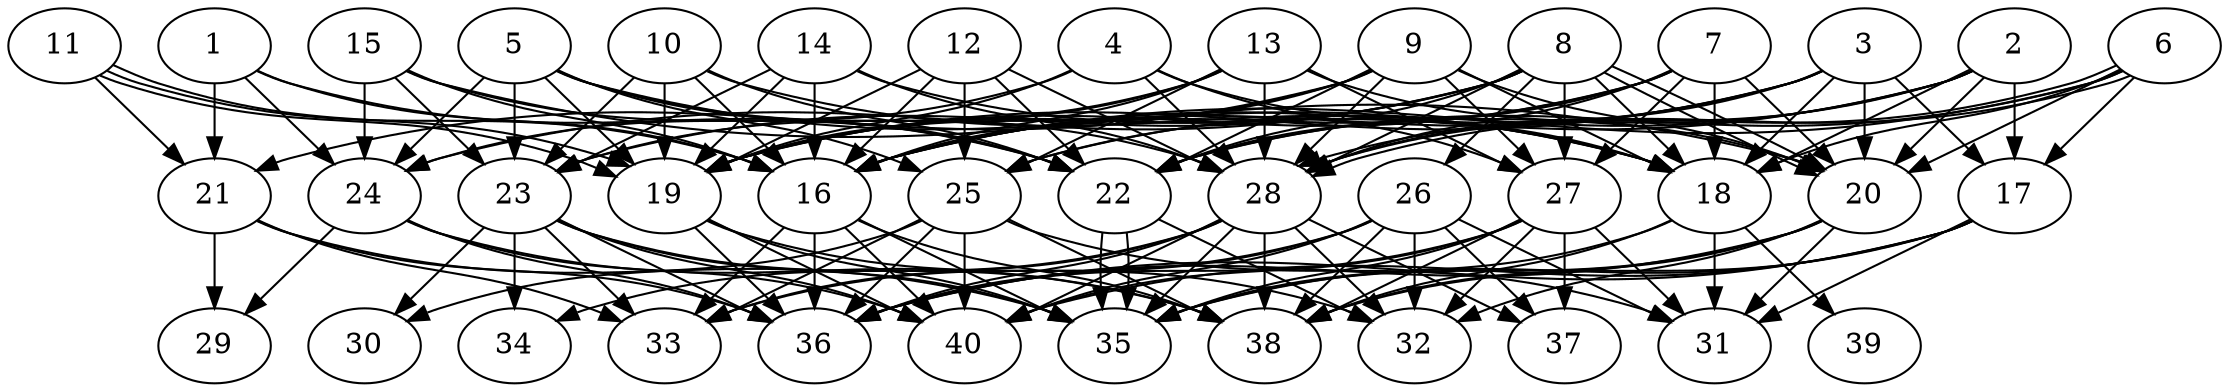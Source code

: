 // DAG automatically generated by daggen at Thu Oct  3 14:06:48 2019
// ./daggen --dot -n 40 --ccr 0.4 --fat 0.7 --regular 0.7 --density 0.9 --mindata 5242880 --maxdata 52428800 
digraph G {
  1 [size="112742400", alpha="0.11", expect_size="45096960"] 
  1 -> 16 [size ="45096960"]
  1 -> 21 [size ="45096960"]
  1 -> 22 [size ="45096960"]
  1 -> 24 [size ="45096960"]
  2 [size="81835520", alpha="0.08", expect_size="32734208"] 
  2 -> 16 [size ="32734208"]
  2 -> 17 [size ="32734208"]
  2 -> 18 [size ="32734208"]
  2 -> 20 [size ="32734208"]
  2 -> 22 [size ="32734208"]
  2 -> 25 [size ="32734208"]
  2 -> 28 [size ="32734208"]
  3 [size="61009920", alpha="0.18", expect_size="24403968"] 
  3 -> 16 [size ="24403968"]
  3 -> 17 [size ="24403968"]
  3 -> 18 [size ="24403968"]
  3 -> 19 [size ="24403968"]
  3 -> 20 [size ="24403968"]
  3 -> 25 [size ="24403968"]
  3 -> 28 [size ="24403968"]
  4 [size="104837120", alpha="0.02", expect_size="41934848"] 
  4 -> 18 [size ="41934848"]
  4 -> 19 [size ="41934848"]
  4 -> 24 [size ="41934848"]
  4 -> 27 [size ="41934848"]
  4 -> 28 [size ="41934848"]
  5 [size="88570880", alpha="0.06", expect_size="35428352"] 
  5 -> 18 [size ="35428352"]
  5 -> 19 [size ="35428352"]
  5 -> 22 [size ="35428352"]
  5 -> 23 [size ="35428352"]
  5 -> 24 [size ="35428352"]
  5 -> 25 [size ="35428352"]
  5 -> 28 [size ="35428352"]
  6 [size="30743040", alpha="0.06", expect_size="12297216"] 
  6 -> 16 [size ="12297216"]
  6 -> 17 [size ="12297216"]
  6 -> 18 [size ="12297216"]
  6 -> 20 [size ="12297216"]
  6 -> 22 [size ="12297216"]
  6 -> 28 [size ="12297216"]
  6 -> 28 [size ="12297216"]
  7 [size="75046400", alpha="0.04", expect_size="30018560"] 
  7 -> 16 [size ="30018560"]
  7 -> 18 [size ="30018560"]
  7 -> 19 [size ="30018560"]
  7 -> 20 [size ="30018560"]
  7 -> 22 [size ="30018560"]
  7 -> 27 [size ="30018560"]
  7 -> 28 [size ="30018560"]
  8 [size="29941760", alpha="0.15", expect_size="11976704"] 
  8 -> 18 [size ="11976704"]
  8 -> 19 [size ="11976704"]
  8 -> 20 [size ="11976704"]
  8 -> 20 [size ="11976704"]
  8 -> 22 [size ="11976704"]
  8 -> 23 [size ="11976704"]
  8 -> 24 [size ="11976704"]
  8 -> 26 [size ="11976704"]
  8 -> 27 [size ="11976704"]
  8 -> 28 [size ="11976704"]
  9 [size="92661760", alpha="0.06", expect_size="37064704"] 
  9 -> 16 [size ="37064704"]
  9 -> 18 [size ="37064704"]
  9 -> 19 [size ="37064704"]
  9 -> 20 [size ="37064704"]
  9 -> 21 [size ="37064704"]
  9 -> 22 [size ="37064704"]
  9 -> 27 [size ="37064704"]
  9 -> 28 [size ="37064704"]
  10 [size="65489920", alpha="0.18", expect_size="26195968"] 
  10 -> 16 [size ="26195968"]
  10 -> 18 [size ="26195968"]
  10 -> 19 [size ="26195968"]
  10 -> 22 [size ="26195968"]
  10 -> 23 [size ="26195968"]
  11 [size="59806720", alpha="0.07", expect_size="23922688"] 
  11 -> 16 [size ="23922688"]
  11 -> 19 [size ="23922688"]
  11 -> 19 [size ="23922688"]
  11 -> 21 [size ="23922688"]
  12 [size="121815040", alpha="0.08", expect_size="48726016"] 
  12 -> 16 [size ="48726016"]
  12 -> 19 [size ="48726016"]
  12 -> 22 [size ="48726016"]
  12 -> 25 [size ="48726016"]
  12 -> 28 [size ="48726016"]
  13 [size="50147840", alpha="0.15", expect_size="20059136"] 
  13 -> 16 [size ="20059136"]
  13 -> 19 [size ="20059136"]
  13 -> 20 [size ="20059136"]
  13 -> 23 [size ="20059136"]
  13 -> 25 [size ="20059136"]
  13 -> 27 [size ="20059136"]
  13 -> 28 [size ="20059136"]
  14 [size="38440960", alpha="0.06", expect_size="15376384"] 
  14 -> 16 [size ="15376384"]
  14 -> 18 [size ="15376384"]
  14 -> 19 [size ="15376384"]
  14 -> 23 [size ="15376384"]
  14 -> 28 [size ="15376384"]
  15 [size="47546880", alpha="0.14", expect_size="19018752"] 
  15 -> 16 [size ="19018752"]
  15 -> 20 [size ="19018752"]
  15 -> 22 [size ="19018752"]
  15 -> 23 [size ="19018752"]
  15 -> 24 [size ="19018752"]
  16 [size="82987520", alpha="0.03", expect_size="33195008"] 
  16 -> 33 [size ="33195008"]
  16 -> 35 [size ="33195008"]
  16 -> 36 [size ="33195008"]
  16 -> 38 [size ="33195008"]
  16 -> 40 [size ="33195008"]
  17 [size="119861760", alpha="0.04", expect_size="47944704"] 
  17 -> 31 [size ="47944704"]
  17 -> 35 [size ="47944704"]
  17 -> 36 [size ="47944704"]
  17 -> 38 [size ="47944704"]
  17 -> 40 [size ="47944704"]
  18 [size="26042880", alpha="0.19", expect_size="10417152"] 
  18 -> 31 [size ="10417152"]
  18 -> 35 [size ="10417152"]
  18 -> 38 [size ="10417152"]
  18 -> 39 [size ="10417152"]
  19 [size="114752000", alpha="0.14", expect_size="45900800"] 
  19 -> 32 [size ="45900800"]
  19 -> 35 [size ="45900800"]
  19 -> 36 [size ="45900800"]
  19 -> 40 [size ="45900800"]
  20 [size="34688000", alpha="0.06", expect_size="13875200"] 
  20 -> 31 [size ="13875200"]
  20 -> 32 [size ="13875200"]
  20 -> 35 [size ="13875200"]
  20 -> 36 [size ="13875200"]
  20 -> 38 [size ="13875200"]
  21 [size="20956160", alpha="0.15", expect_size="8382464"] 
  21 -> 29 [size ="8382464"]
  21 -> 33 [size ="8382464"]
  21 -> 35 [size ="8382464"]
  21 -> 36 [size ="8382464"]
  22 [size="61719040", alpha="0.16", expect_size="24687616"] 
  22 -> 32 [size ="24687616"]
  22 -> 35 [size ="24687616"]
  22 -> 35 [size ="24687616"]
  23 [size="108277760", alpha="0.05", expect_size="43311104"] 
  23 -> 30 [size ="43311104"]
  23 -> 33 [size ="43311104"]
  23 -> 34 [size ="43311104"]
  23 -> 35 [size ="43311104"]
  23 -> 36 [size ="43311104"]
  23 -> 38 [size ="43311104"]
  23 -> 40 [size ="43311104"]
  24 [size="78540800", alpha="0.10", expect_size="31416320"] 
  24 -> 29 [size ="31416320"]
  24 -> 36 [size ="31416320"]
  24 -> 38 [size ="31416320"]
  24 -> 40 [size ="31416320"]
  25 [size="116303360", alpha="0.07", expect_size="46521344"] 
  25 -> 30 [size ="46521344"]
  25 -> 31 [size ="46521344"]
  25 -> 33 [size ="46521344"]
  25 -> 36 [size ="46521344"]
  25 -> 38 [size ="46521344"]
  25 -> 40 [size ="46521344"]
  26 [size="81479680", alpha="0.07", expect_size="32591872"] 
  26 -> 31 [size ="32591872"]
  26 -> 32 [size ="32591872"]
  26 -> 33 [size ="32591872"]
  26 -> 36 [size ="32591872"]
  26 -> 37 [size ="32591872"]
  26 -> 38 [size ="32591872"]
  26 -> 40 [size ="32591872"]
  27 [size="97495040", alpha="0.18", expect_size="38998016"] 
  27 -> 31 [size ="38998016"]
  27 -> 32 [size ="38998016"]
  27 -> 35 [size ="38998016"]
  27 -> 36 [size ="38998016"]
  27 -> 37 [size ="38998016"]
  27 -> 38 [size ="38998016"]
  27 -> 40 [size ="38998016"]
  28 [size="123909120", alpha="0.12", expect_size="49563648"] 
  28 -> 32 [size ="49563648"]
  28 -> 33 [size ="49563648"]
  28 -> 34 [size ="49563648"]
  28 -> 35 [size ="49563648"]
  28 -> 36 [size ="49563648"]
  28 -> 37 [size ="49563648"]
  28 -> 38 [size ="49563648"]
  28 -> 40 [size ="49563648"]
  29 [size="115215360", alpha="0.19", expect_size="46086144"] 
  30 [size="79329280", alpha="0.15", expect_size="31731712"] 
  31 [size="116026880", alpha="0.19", expect_size="46410752"] 
  32 [size="89011200", alpha="0.01", expect_size="35604480"] 
  33 [size="67015680", alpha="0.10", expect_size="26806272"] 
  34 [size="97937920", alpha="0.03", expect_size="39175168"] 
  35 [size="37585920", alpha="0.02", expect_size="15034368"] 
  36 [size="79388160", alpha="0.12", expect_size="31755264"] 
  37 [size="123013120", alpha="0.01", expect_size="49205248"] 
  38 [size="112437760", alpha="0.12", expect_size="44975104"] 
  39 [size="64496640", alpha="0.00", expect_size="25798656"] 
  40 [size="58749440", alpha="0.12", expect_size="23499776"] 
}
